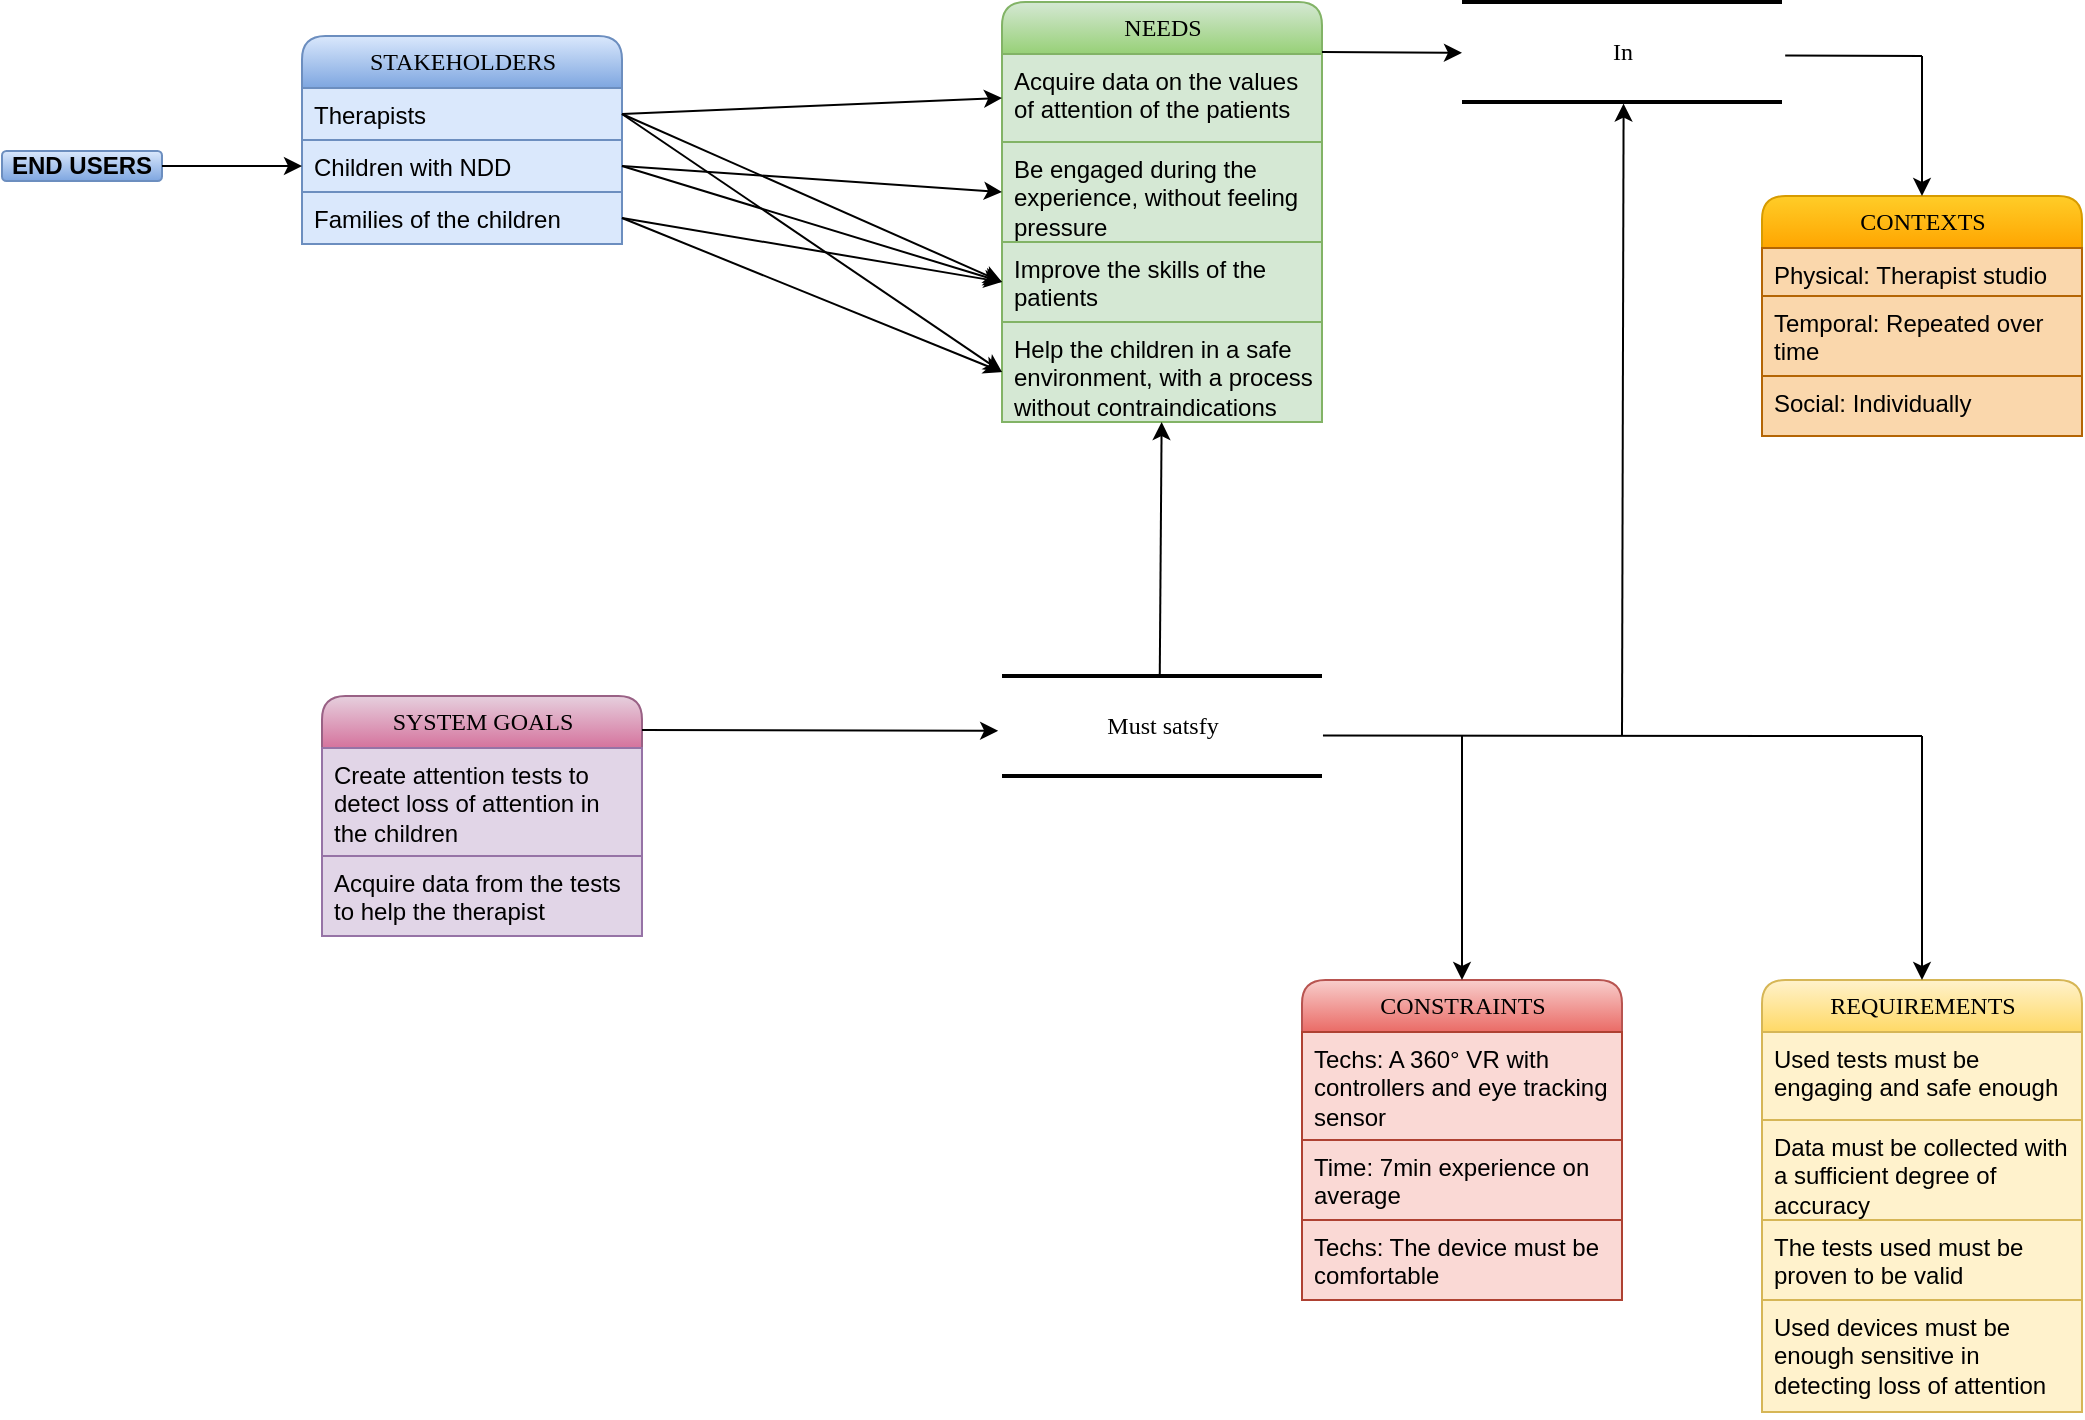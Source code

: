 <mxfile version="20.5.1" type="device"><diagram name="Page-1" id="b520641d-4fe3-3701-9064-5fc419738815"><mxGraphModel dx="1194" dy="571" grid="1" gridSize="10" guides="1" tooltips="1" connect="1" arrows="1" fold="1" page="1" pageScale="1" pageWidth="1100" pageHeight="850" background="none" math="0" shadow="0"><root><mxCell id="0"/><mxCell id="1" parent="0"/><mxCell id="21ea969265ad0168-6" value="STAKEHOLDERS" style="swimlane;html=1;fontStyle=0;childLayout=stackLayout;horizontal=1;startSize=26;fillColor=#dae8fc;horizontalStack=0;resizeParent=1;resizeLast=0;collapsible=1;marginBottom=0;swimlaneFillColor=#ffffff;align=center;rounded=1;shadow=0;comic=0;labelBackgroundColor=none;strokeWidth=1;fontFamily=Verdana;fontSize=12;gradientColor=#7ea6e0;strokeColor=#6c8ebf;" parent="1" vertex="1"><mxGeometry x="170" y="50" width="160" height="104" as="geometry"/></mxCell><mxCell id="21ea969265ad0168-7" value="Therapists" style="text;html=1;strokeColor=#6c8ebf;fillColor=#dae8fc;spacingLeft=4;spacingRight=4;whiteSpace=wrap;overflow=hidden;rotatable=0;points=[[0,0.5],[1,0.5]];portConstraint=eastwest;" parent="21ea969265ad0168-6" vertex="1"><mxGeometry y="26" width="160" height="26" as="geometry"/></mxCell><mxCell id="21ea969265ad0168-8" value="Children with NDD" style="text;html=1;strokeColor=#6c8ebf;fillColor=#dae8fc;spacingLeft=4;spacingRight=4;whiteSpace=wrap;overflow=hidden;rotatable=0;points=[[0,0.5],[1,0.5]];portConstraint=eastwest;" parent="21ea969265ad0168-6" vertex="1"><mxGeometry y="52" width="160" height="26" as="geometry"/></mxCell><mxCell id="21ea969265ad0168-9" value="Families of the children" style="text;html=1;strokeColor=#6c8ebf;fillColor=#dae8fc;spacingLeft=4;spacingRight=4;whiteSpace=wrap;overflow=hidden;rotatable=0;points=[[0,0.5],[1,0.5]];portConstraint=eastwest;" parent="21ea969265ad0168-6" vertex="1"><mxGeometry y="78" width="160" height="26" as="geometry"/></mxCell><mxCell id="21ea969265ad0168-10" value="NEEDS" style="swimlane;html=1;fontStyle=0;childLayout=stackLayout;horizontal=1;startSize=26;fillColor=#d5e8d4;horizontalStack=0;resizeParent=1;resizeLast=0;collapsible=1;marginBottom=0;swimlaneFillColor=#ffffff;align=center;rounded=1;shadow=0;comic=0;labelBackgroundColor=none;strokeWidth=1;fontFamily=Verdana;fontSize=12;strokeColor=#82b366;gradientColor=#97d077;" parent="1" vertex="1"><mxGeometry x="520" y="33" width="160" height="210" as="geometry"/></mxCell><mxCell id="21ea969265ad0168-11" value="Acquire data on the values of attention of the patients" style="text;html=1;strokeColor=#82b366;fillColor=#d5e8d4;spacingLeft=4;spacingRight=4;whiteSpace=wrap;overflow=hidden;rotatable=0;points=[[0,0.5],[1,0.5]];portConstraint=eastwest;" parent="21ea969265ad0168-10" vertex="1"><mxGeometry y="26" width="160" height="44" as="geometry"/></mxCell><mxCell id="rUm4ylLa4eU4_S3qSR56-1" value="Be engaged during the experience, without feeling pressure" style="text;html=1;strokeColor=#82b366;fillColor=#d5e8d4;spacingLeft=4;spacingRight=4;whiteSpace=wrap;overflow=hidden;rotatable=0;points=[[0,0.5],[1,0.5]];portConstraint=eastwest;" vertex="1" parent="21ea969265ad0168-10"><mxGeometry y="70" width="160" height="50" as="geometry"/></mxCell><mxCell id="rUm4ylLa4eU4_S3qSR56-2" value="Improve the skills of the patients" style="text;html=1;strokeColor=#82b366;fillColor=#d5e8d4;spacingLeft=4;spacingRight=4;whiteSpace=wrap;overflow=hidden;rotatable=0;points=[[0,0.5],[1,0.5]];portConstraint=eastwest;" vertex="1" parent="21ea969265ad0168-10"><mxGeometry y="120" width="160" height="40" as="geometry"/></mxCell><mxCell id="rUm4ylLa4eU4_S3qSR56-8" value="Help the children in a safe environment, with a process without contraindications" style="text;html=1;strokeColor=#82b366;fillColor=#d5e8d4;spacingLeft=4;spacingRight=4;whiteSpace=wrap;overflow=hidden;rotatable=0;points=[[0,0.5],[1,0.5]];portConstraint=eastwest;" vertex="1" parent="21ea969265ad0168-10"><mxGeometry y="160" width="160" height="50" as="geometry"/></mxCell><mxCell id="21ea969265ad0168-14" value="SYSTEM GOALS" style="swimlane;html=1;fontStyle=0;childLayout=stackLayout;horizontal=1;startSize=26;fillColor=#e6d0de;horizontalStack=0;resizeParent=1;resizeLast=0;collapsible=1;marginBottom=0;swimlaneFillColor=#ffffff;align=center;rounded=1;shadow=0;comic=0;labelBackgroundColor=none;strokeWidth=1;fontFamily=Verdana;fontSize=12;gradientColor=#d5739d;strokeColor=#996185;" parent="1" vertex="1"><mxGeometry x="180" y="380" width="160" height="120" as="geometry"/></mxCell><mxCell id="21ea969265ad0168-15" value="Create attention tests to detect loss of attention in the children" style="text;html=1;strokeColor=#9673a6;fillColor=#e1d5e7;spacingLeft=4;spacingRight=4;whiteSpace=wrap;overflow=hidden;rotatable=0;points=[[0,0.5],[1,0.5]];portConstraint=eastwest;" parent="21ea969265ad0168-14" vertex="1"><mxGeometry y="26" width="160" height="54" as="geometry"/></mxCell><mxCell id="rUm4ylLa4eU4_S3qSR56-17" value="Acquire data from the tests to help the therapist" style="text;html=1;strokeColor=#9673a6;fillColor=#e1d5e7;spacingLeft=4;spacingRight=4;whiteSpace=wrap;overflow=hidden;rotatable=0;points=[[0,0.5],[1,0.5]];portConstraint=eastwest;" vertex="1" parent="21ea969265ad0168-14"><mxGeometry y="80" width="160" height="40" as="geometry"/></mxCell><mxCell id="21ea969265ad0168-18" value="CONSTRAINTS" style="swimlane;html=1;fontStyle=0;childLayout=stackLayout;horizontal=1;startSize=26;fillColor=#f8cecc;horizontalStack=0;resizeParent=1;resizeLast=0;collapsible=1;marginBottom=0;swimlaneFillColor=#ffffff;align=center;rounded=1;shadow=0;comic=0;labelBackgroundColor=none;strokeWidth=1;fontFamily=Verdana;fontSize=12;gradientColor=#ea6b66;strokeColor=#b85450;" parent="1" vertex="1"><mxGeometry x="670" y="522" width="160" height="160" as="geometry"/></mxCell><mxCell id="21ea969265ad0168-19" value="Techs: A 360° VR with controllers and eye tracking sensor" style="text;html=1;strokeColor=#ae4132;fillColor=#fad9d5;spacingLeft=4;spacingRight=4;whiteSpace=wrap;overflow=hidden;rotatable=0;points=[[0,0.5],[1,0.5]];portConstraint=eastwest;" parent="21ea969265ad0168-18" vertex="1"><mxGeometry y="26" width="160" height="54" as="geometry"/></mxCell><mxCell id="rUm4ylLa4eU4_S3qSR56-9" value="Time: 7min experience on average" style="text;html=1;strokeColor=#ae4132;fillColor=#fad9d5;spacingLeft=4;spacingRight=4;whiteSpace=wrap;overflow=hidden;rotatable=0;points=[[0,0.5],[1,0.5]];portConstraint=eastwest;" vertex="1" parent="21ea969265ad0168-18"><mxGeometry y="80" width="160" height="40" as="geometry"/></mxCell><mxCell id="rUm4ylLa4eU4_S3qSR56-10" value="Techs: The device must be comfortable" style="text;html=1;strokeColor=#ae4132;fillColor=#fad9d5;spacingLeft=4;spacingRight=4;whiteSpace=wrap;overflow=hidden;rotatable=0;points=[[0,0.5],[1,0.5]];portConstraint=eastwest;" vertex="1" parent="21ea969265ad0168-18"><mxGeometry y="120" width="160" height="40" as="geometry"/></mxCell><mxCell id="21ea969265ad0168-26" value="REQUIREMENTS" style="swimlane;html=1;fontStyle=0;childLayout=stackLayout;horizontal=1;startSize=26;fillColor=#fff2cc;horizontalStack=0;resizeParent=1;resizeLast=0;collapsible=1;marginBottom=0;swimlaneFillColor=#ffffff;align=center;rounded=1;shadow=0;comic=0;labelBackgroundColor=none;strokeWidth=1;fontFamily=Verdana;fontSize=12;gradientColor=#ffd966;strokeColor=#d6b656;" parent="1" vertex="1"><mxGeometry x="900" y="522" width="160" height="216" as="geometry"/></mxCell><mxCell id="21ea969265ad0168-27" value="Used tests must be engaging and safe enough" style="text;html=1;strokeColor=#d6b656;fillColor=#fff2cc;spacingLeft=4;spacingRight=4;whiteSpace=wrap;overflow=hidden;rotatable=0;points=[[0,0.5],[1,0.5]];portConstraint=eastwest;" parent="21ea969265ad0168-26" vertex="1"><mxGeometry y="26" width="160" height="44" as="geometry"/></mxCell><mxCell id="rUm4ylLa4eU4_S3qSR56-11" value="Data must be collected with a sufficient degree of accuracy" style="text;html=1;strokeColor=#d6b656;fillColor=#fff2cc;spacingLeft=4;spacingRight=4;whiteSpace=wrap;overflow=hidden;rotatable=0;points=[[0,0.5],[1,0.5]];portConstraint=eastwest;" vertex="1" parent="21ea969265ad0168-26"><mxGeometry y="70" width="160" height="50" as="geometry"/></mxCell><mxCell id="rUm4ylLa4eU4_S3qSR56-12" value="The tests used must be proven to be valid&amp;nbsp;" style="text;html=1;strokeColor=#d6b656;fillColor=#fff2cc;spacingLeft=4;spacingRight=4;whiteSpace=wrap;overflow=hidden;rotatable=0;points=[[0,0.5],[1,0.5]];portConstraint=eastwest;" vertex="1" parent="21ea969265ad0168-26"><mxGeometry y="120" width="160" height="40" as="geometry"/></mxCell><mxCell id="rUm4ylLa4eU4_S3qSR56-18" value="Used devices must be enough sensitive in detecting loss of attention" style="text;html=1;strokeColor=#d6b656;fillColor=#fff2cc;spacingLeft=4;spacingRight=4;whiteSpace=wrap;overflow=hidden;rotatable=0;points=[[0,0.5],[1,0.5]];portConstraint=eastwest;" vertex="1" parent="21ea969265ad0168-26"><mxGeometry y="160" width="160" height="56" as="geometry"/></mxCell><mxCell id="2debaab0fafb2da2-10" value="Must satsfy" style="html=1;rounded=0;shadow=0;comic=0;labelBackgroundColor=none;strokeWidth=2;fontFamily=Verdana;fontSize=12;align=center;shape=mxgraph.ios7ui.horLines;" parent="1" vertex="1"><mxGeometry x="520" y="370" width="160" height="50" as="geometry"/></mxCell><mxCell id="rUm4ylLa4eU4_S3qSR56-13" value="In" style="html=1;rounded=0;shadow=0;comic=0;labelBackgroundColor=none;strokeWidth=2;fontFamily=Verdana;fontSize=12;align=center;shape=mxgraph.ios7ui.horLines;" vertex="1" parent="1"><mxGeometry x="750" y="33" width="160" height="50" as="geometry"/></mxCell><mxCell id="rUm4ylLa4eU4_S3qSR56-19" value="CONTEXTS" style="swimlane;html=1;fontStyle=0;childLayout=stackLayout;horizontal=1;startSize=26;fillColor=#ffcd28;horizontalStack=0;resizeParent=1;resizeLast=0;collapsible=1;marginBottom=0;swimlaneFillColor=#ffffff;align=center;rounded=1;shadow=0;comic=0;labelBackgroundColor=none;strokeWidth=1;fontFamily=Verdana;fontSize=12;gradientColor=#ffa500;strokeColor=#d79b00;" vertex="1" parent="1"><mxGeometry x="900" y="130" width="160" height="120" as="geometry"/></mxCell><mxCell id="rUm4ylLa4eU4_S3qSR56-20" value="Physical: Therapist studio" style="text;html=1;strokeColor=#b46504;fillColor=#fad7ac;spacingLeft=4;spacingRight=4;whiteSpace=wrap;overflow=hidden;rotatable=0;points=[[0,0.5],[1,0.5]];portConstraint=eastwest;" vertex="1" parent="rUm4ylLa4eU4_S3qSR56-19"><mxGeometry y="26" width="160" height="24" as="geometry"/></mxCell><mxCell id="rUm4ylLa4eU4_S3qSR56-21" value="Temporal: Repeated over time" style="text;html=1;strokeColor=#b46504;fillColor=#fad7ac;spacingLeft=4;spacingRight=4;whiteSpace=wrap;overflow=hidden;rotatable=0;points=[[0,0.5],[1,0.5]];portConstraint=eastwest;" vertex="1" parent="rUm4ylLa4eU4_S3qSR56-19"><mxGeometry y="50" width="160" height="40" as="geometry"/></mxCell><mxCell id="rUm4ylLa4eU4_S3qSR56-22" value="Social: Individually" style="text;html=1;strokeColor=#b46504;fillColor=#fad7ac;spacingLeft=4;spacingRight=4;whiteSpace=wrap;overflow=hidden;rotatable=0;points=[[0,0.5],[1,0.5]];portConstraint=eastwest;" vertex="1" parent="rUm4ylLa4eU4_S3qSR56-19"><mxGeometry y="90" width="160" height="30" as="geometry"/></mxCell><mxCell id="rUm4ylLa4eU4_S3qSR56-29" value="" style="endArrow=classic;html=1;rounded=0;entryX=0;entryY=0.508;entryDx=0;entryDy=0;entryPerimeter=0;" edge="1" parent="1" target="rUm4ylLa4eU4_S3qSR56-13"><mxGeometry width="50" height="50" relative="1" as="geometry"><mxPoint x="680" y="58" as="sourcePoint"/><mxPoint x="650" y="210" as="targetPoint"/></mxGeometry></mxCell><mxCell id="rUm4ylLa4eU4_S3qSR56-31" value="" style="endArrow=classic;html=1;rounded=0;exitX=1;exitY=0.5;exitDx=0;exitDy=0;entryX=0;entryY=0.5;entryDx=0;entryDy=0;" edge="1" parent="1" source="21ea969265ad0168-8" target="rUm4ylLa4eU4_S3qSR56-1"><mxGeometry width="50" height="50" relative="1" as="geometry"><mxPoint x="600" y="260" as="sourcePoint"/><mxPoint x="560" y="140" as="targetPoint"/></mxGeometry></mxCell><mxCell id="rUm4ylLa4eU4_S3qSR56-32" value="" style="endArrow=classic;html=1;rounded=0;exitX=1;exitY=0.5;exitDx=0;exitDy=0;entryX=0;entryY=0.5;entryDx=0;entryDy=0;" edge="1" parent="1" source="21ea969265ad0168-9" target="rUm4ylLa4eU4_S3qSR56-8"><mxGeometry width="50" height="50" relative="1" as="geometry"><mxPoint x="360" y="125" as="sourcePoint"/><mxPoint x="660" y="115" as="targetPoint"/></mxGeometry></mxCell><mxCell id="rUm4ylLa4eU4_S3qSR56-33" value="" style="endArrow=classic;html=1;rounded=0;exitX=1;exitY=0.5;exitDx=0;exitDy=0;entryX=0;entryY=0.5;entryDx=0;entryDy=0;" edge="1" parent="1" source="21ea969265ad0168-7" target="rUm4ylLa4eU4_S3qSR56-8"><mxGeometry width="50" height="50" relative="1" as="geometry"><mxPoint x="360" y="151" as="sourcePoint"/><mxPoint x="650" y="200" as="targetPoint"/></mxGeometry></mxCell><mxCell id="rUm4ylLa4eU4_S3qSR56-34" value="" style="endArrow=classic;html=1;rounded=0;exitX=1;exitY=0.5;exitDx=0;exitDy=0;entryX=0;entryY=0.5;entryDx=0;entryDy=0;" edge="1" parent="1" source="21ea969265ad0168-8" target="rUm4ylLa4eU4_S3qSR56-2"><mxGeometry width="50" height="50" relative="1" as="geometry"><mxPoint x="310" y="99" as="sourcePoint"/><mxPoint x="660" y="210" as="targetPoint"/></mxGeometry></mxCell><mxCell id="rUm4ylLa4eU4_S3qSR56-35" value="" style="endArrow=classic;html=1;rounded=0;exitX=1;exitY=0.5;exitDx=0;exitDy=0;entryX=0;entryY=0.5;entryDx=0;entryDy=0;" edge="1" parent="1" source="21ea969265ad0168-7" target="rUm4ylLa4eU4_S3qSR56-2"><mxGeometry width="50" height="50" relative="1" as="geometry"><mxPoint x="310" y="125" as="sourcePoint"/><mxPoint x="660" y="160" as="targetPoint"/></mxGeometry></mxCell><mxCell id="rUm4ylLa4eU4_S3qSR56-36" value="" style="endArrow=classic;html=1;rounded=0;exitX=1;exitY=0.5;exitDx=0;exitDy=0;entryX=0;entryY=0.5;entryDx=0;entryDy=0;" edge="1" parent="1" source="21ea969265ad0168-9" target="rUm4ylLa4eU4_S3qSR56-2"><mxGeometry width="50" height="50" relative="1" as="geometry"><mxPoint x="310" y="99" as="sourcePoint"/><mxPoint x="660" y="160" as="targetPoint"/></mxGeometry></mxCell><mxCell id="rUm4ylLa4eU4_S3qSR56-37" value="" style="endArrow=classic;html=1;rounded=0;exitX=1;exitY=0.5;exitDx=0;exitDy=0;entryX=0;entryY=0.5;entryDx=0;entryDy=0;" edge="1" parent="1" source="21ea969265ad0168-7" target="21ea969265ad0168-11"><mxGeometry width="50" height="50" relative="1" as="geometry"><mxPoint x="600" y="260" as="sourcePoint"/><mxPoint x="650" y="210" as="targetPoint"/></mxGeometry></mxCell><mxCell id="rUm4ylLa4eU4_S3qSR56-39" value="" style="endArrow=none;html=1;rounded=0;exitX=1.01;exitY=0.536;exitDx=0;exitDy=0;exitPerimeter=0;" edge="1" parent="1" source="rUm4ylLa4eU4_S3qSR56-13"><mxGeometry width="50" height="50" relative="1" as="geometry"><mxPoint x="600" y="290" as="sourcePoint"/><mxPoint x="980" y="60" as="targetPoint"/></mxGeometry></mxCell><mxCell id="rUm4ylLa4eU4_S3qSR56-40" value="" style="endArrow=classic;html=1;rounded=0;entryX=0.5;entryY=0;entryDx=0;entryDy=0;" edge="1" parent="1" target="rUm4ylLa4eU4_S3qSR56-19"><mxGeometry width="50" height="50" relative="1" as="geometry"><mxPoint x="980" y="60" as="sourcePoint"/><mxPoint x="650" y="240" as="targetPoint"/></mxGeometry></mxCell><mxCell id="rUm4ylLa4eU4_S3qSR56-41" value="" style="endArrow=classic;html=1;rounded=0;entryX=-0.012;entryY=0.548;entryDx=0;entryDy=0;entryPerimeter=0;" edge="1" parent="1" target="2debaab0fafb2da2-10"><mxGeometry width="50" height="50" relative="1" as="geometry"><mxPoint x="340" y="397" as="sourcePoint"/><mxPoint x="650" y="330" as="targetPoint"/></mxGeometry></mxCell><mxCell id="rUm4ylLa4eU4_S3qSR56-43" value="" style="endArrow=classic;html=1;rounded=0;exitX=0.493;exitY=0.004;exitDx=0;exitDy=0;exitPerimeter=0;" edge="1" parent="1" source="2debaab0fafb2da2-10" target="rUm4ylLa4eU4_S3qSR56-8"><mxGeometry width="50" height="50" relative="1" as="geometry"><mxPoint x="600" y="380" as="sourcePoint"/><mxPoint x="650" y="330" as="targetPoint"/></mxGeometry></mxCell><mxCell id="rUm4ylLa4eU4_S3qSR56-44" value="" style="endArrow=none;html=1;rounded=0;exitX=1.003;exitY=0.596;exitDx=0;exitDy=0;exitPerimeter=0;" edge="1" parent="1" source="2debaab0fafb2da2-10"><mxGeometry width="50" height="50" relative="1" as="geometry"><mxPoint x="600" y="450" as="sourcePoint"/><mxPoint x="980" y="400" as="targetPoint"/></mxGeometry></mxCell><mxCell id="rUm4ylLa4eU4_S3qSR56-45" value="" style="endArrow=classic;html=1;rounded=0;entryX=0.5;entryY=0;entryDx=0;entryDy=0;" edge="1" parent="1" target="21ea969265ad0168-18"><mxGeometry width="50" height="50" relative="1" as="geometry"><mxPoint x="750" y="400" as="sourcePoint"/><mxPoint x="650" y="400" as="targetPoint"/></mxGeometry></mxCell><mxCell id="rUm4ylLa4eU4_S3qSR56-46" value="" style="endArrow=classic;html=1;rounded=0;entryX=0.5;entryY=0;entryDx=0;entryDy=0;" edge="1" parent="1" target="21ea969265ad0168-26"><mxGeometry width="50" height="50" relative="1" as="geometry"><mxPoint x="980" y="400" as="sourcePoint"/><mxPoint x="650" y="400" as="targetPoint"/></mxGeometry></mxCell><mxCell id="rUm4ylLa4eU4_S3qSR56-47" value="" style="endArrow=classic;html=1;rounded=0;entryX=0.505;entryY=1.016;entryDx=0;entryDy=0;entryPerimeter=0;" edge="1" parent="1" target="rUm4ylLa4eU4_S3qSR56-13"><mxGeometry width="50" height="50" relative="1" as="geometry"><mxPoint x="830" y="400" as="sourcePoint"/><mxPoint x="850" y="100" as="targetPoint"/></mxGeometry></mxCell><mxCell id="rUm4ylLa4eU4_S3qSR56-48" value="&lt;b&gt;END USERS&lt;/b&gt;" style="rounded=1;whiteSpace=wrap;html=1;fillColor=#dae8fc;gradientColor=#7ea6e0;strokeColor=#6c8ebf;" vertex="1" parent="1"><mxGeometry x="20" y="107.5" width="80" height="15" as="geometry"/></mxCell><mxCell id="rUm4ylLa4eU4_S3qSR56-49" value="" style="endArrow=classic;html=1;rounded=0;exitX=1;exitY=0.5;exitDx=0;exitDy=0;entryX=0;entryY=0.5;entryDx=0;entryDy=0;" edge="1" parent="1" source="rUm4ylLa4eU4_S3qSR56-48" target="21ea969265ad0168-8"><mxGeometry width="50" height="50" relative="1" as="geometry"><mxPoint x="550" y="170" as="sourcePoint"/><mxPoint x="600" y="120" as="targetPoint"/></mxGeometry></mxCell></root></mxGraphModel></diagram></mxfile>